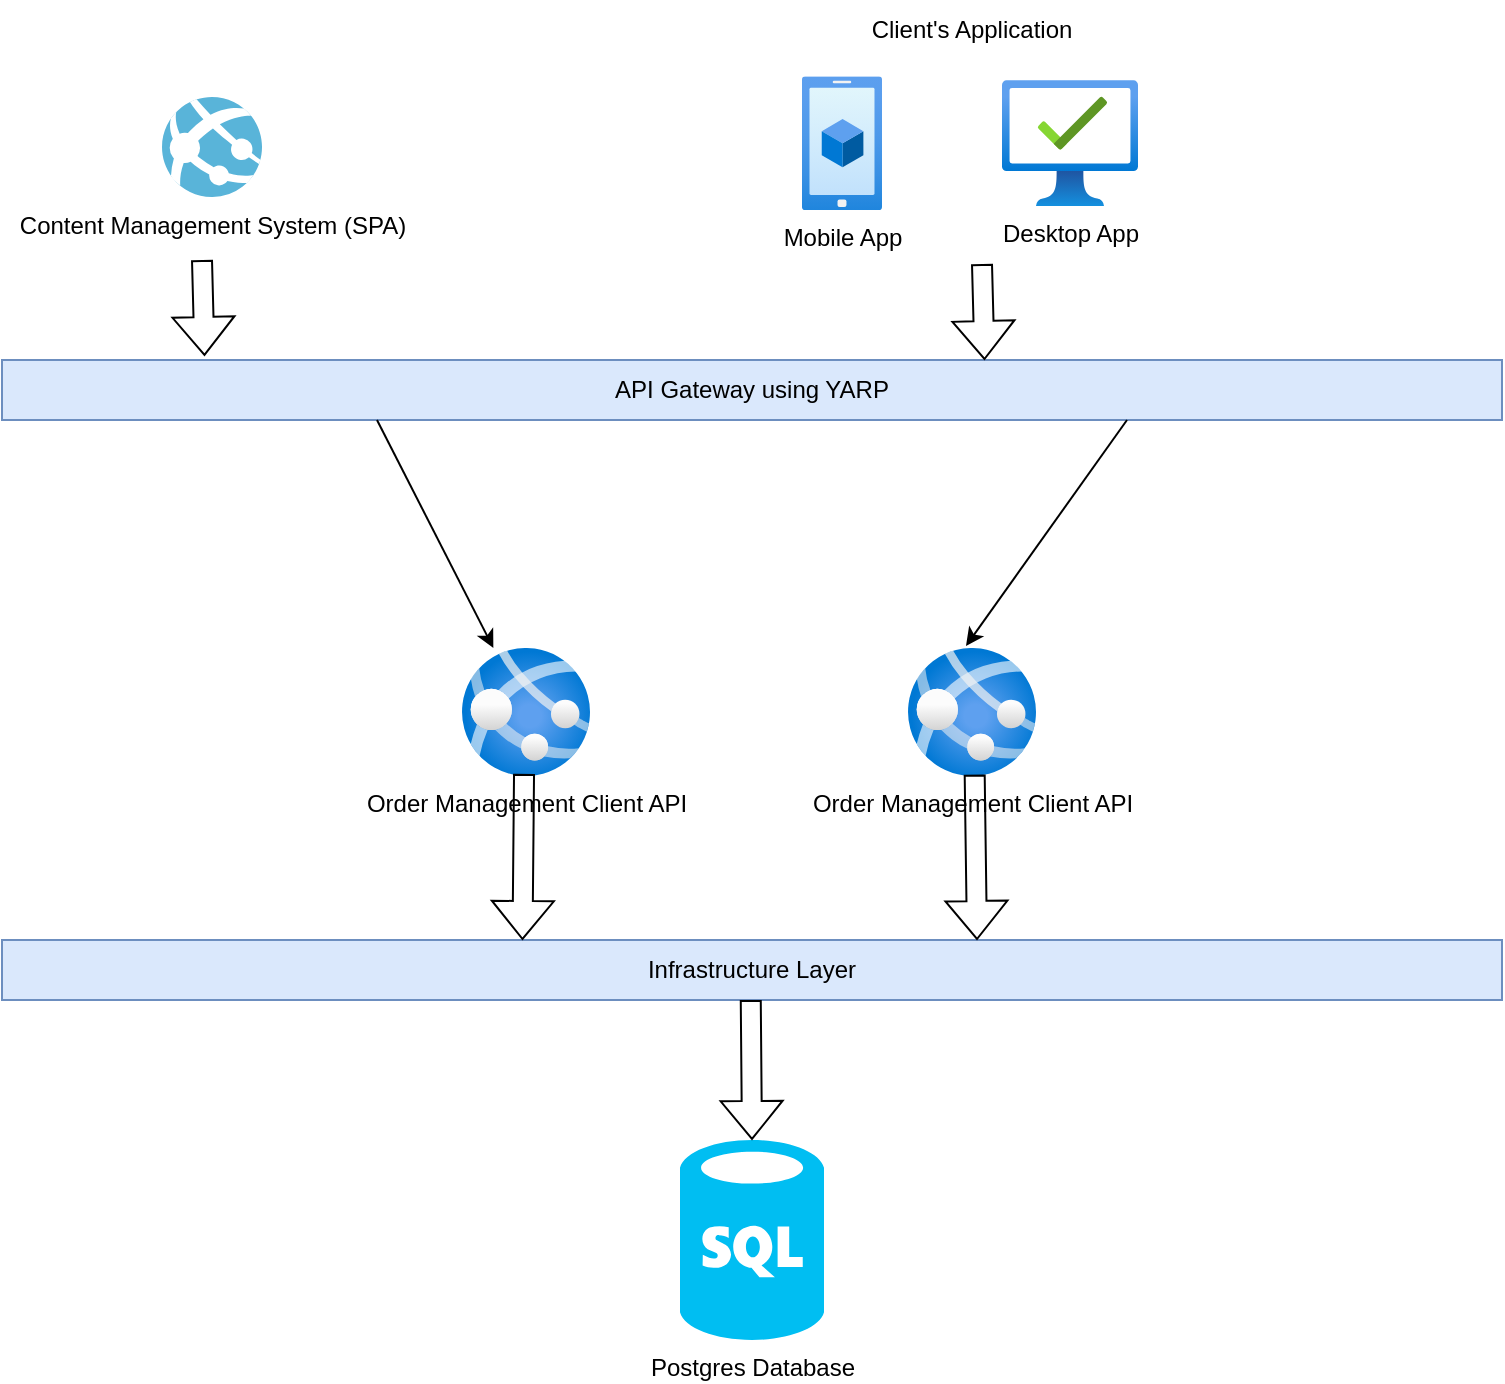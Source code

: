 <mxfile version="20.6.2" type="device"><diagram id="DA8wp6KLUsqaXExthmVd" name="Page-1"><mxGraphModel dx="1086" dy="836" grid="1" gridSize="10" guides="1" tooltips="1" connect="1" arrows="1" fold="1" page="1" pageScale="1" pageWidth="850" pageHeight="1100" math="0" shadow="0"><root><mxCell id="0"/><mxCell id="1" parent="0"/><mxCell id="vaAvEsohBuZadIUMfvrU-3" value="Mobile App" style="aspect=fixed;html=1;points=[];align=center;image;fontSize=12;image=img/lib/azure2/general/Mobile.svg;" vertex="1" parent="1"><mxGeometry x="460" y="68.1" width="40" height="67" as="geometry"/></mxCell><mxCell id="vaAvEsohBuZadIUMfvrU-4" value="Desktop App" style="aspect=fixed;html=1;points=[];align=center;image;fontSize=12;image=img/lib/azure2/management_governance/Managed_Desktop.svg;" vertex="1" parent="1"><mxGeometry x="560" y="70" width="68" height="63.2" as="geometry"/></mxCell><mxCell id="vaAvEsohBuZadIUMfvrU-5" value="Order Management Client API" style="aspect=fixed;html=1;points=[];align=center;image;fontSize=12;image=img/lib/azure2/compute/App_Services.svg;" vertex="1" parent="1"><mxGeometry x="513" y="354" width="64" height="64" as="geometry"/></mxCell><mxCell id="vaAvEsohBuZadIUMfvrU-6" value="Content Management System (SPA)" style="sketch=0;aspect=fixed;html=1;points=[];align=center;image;fontSize=12;image=img/lib/mscae/App_Services.svg;" vertex="1" parent="1"><mxGeometry x="140" y="78.5" width="50" height="50" as="geometry"/></mxCell><mxCell id="vaAvEsohBuZadIUMfvrU-7" value="Client's Application" style="text;html=1;strokeColor=none;fillColor=none;align=center;verticalAlign=middle;whiteSpace=wrap;rounded=0;" vertex="1" parent="1"><mxGeometry x="480" y="30" width="130" height="30" as="geometry"/></mxCell><mxCell id="vaAvEsohBuZadIUMfvrU-8" value="Order Management Client API" style="aspect=fixed;html=1;points=[];align=center;image;fontSize=12;image=img/lib/azure2/compute/App_Services.svg;" vertex="1" parent="1"><mxGeometry x="290" y="354" width="64" height="64" as="geometry"/></mxCell><mxCell id="vaAvEsohBuZadIUMfvrU-9" value="API Gateway using YARP" style="rounded=0;whiteSpace=wrap;html=1;fillColor=#dae8fc;strokeColor=#6c8ebf;" vertex="1" parent="1"><mxGeometry x="60" y="210" width="750" height="30" as="geometry"/></mxCell><mxCell id="vaAvEsohBuZadIUMfvrU-11" value="Infrastructure Layer" style="rounded=0;whiteSpace=wrap;html=1;fillColor=#dae8fc;strokeColor=#6c8ebf;" vertex="1" parent="1"><mxGeometry x="60" y="500" width="750" height="30" as="geometry"/></mxCell><mxCell id="vaAvEsohBuZadIUMfvrU-13" value="Postgres Database" style="verticalLabelPosition=bottom;html=1;verticalAlign=top;align=center;strokeColor=none;fillColor=#00BEF2;shape=mxgraph.azure.sql_database;labelBackgroundColor=#FFFFFF;" vertex="1" parent="1"><mxGeometry x="399" y="600" width="72" height="100" as="geometry"/></mxCell><mxCell id="vaAvEsohBuZadIUMfvrU-15" value="" style="shape=flexArrow;endArrow=classic;html=1;rounded=0;entryX=0.135;entryY=-0.067;entryDx=0;entryDy=0;entryPerimeter=0;" edge="1" parent="1" target="vaAvEsohBuZadIUMfvrU-9"><mxGeometry width="50" height="50" relative="1" as="geometry"><mxPoint x="160" y="160" as="sourcePoint"/><mxPoint x="450" y="300" as="targetPoint"/></mxGeometry></mxCell><mxCell id="vaAvEsohBuZadIUMfvrU-16" value="" style="shape=flexArrow;endArrow=classic;html=1;rounded=0;entryX=0.135;entryY=-0.067;entryDx=0;entryDy=0;entryPerimeter=0;" edge="1" parent="1"><mxGeometry width="50" height="50" relative="1" as="geometry"><mxPoint x="550" y="162.01" as="sourcePoint"/><mxPoint x="551.25" y="210" as="targetPoint"/></mxGeometry></mxCell><mxCell id="vaAvEsohBuZadIUMfvrU-17" value="" style="shape=flexArrow;endArrow=classic;html=1;rounded=0;entryX=0.5;entryY=0;entryDx=0;entryDy=0;entryPerimeter=0;" edge="1" parent="1" target="vaAvEsohBuZadIUMfvrU-13"><mxGeometry width="50" height="50" relative="1" as="geometry"><mxPoint x="434.38" y="530" as="sourcePoint"/><mxPoint x="435.63" y="577.99" as="targetPoint"/></mxGeometry></mxCell><mxCell id="vaAvEsohBuZadIUMfvrU-18" value="" style="endArrow=classic;html=1;rounded=0;exitX=0.25;exitY=1;exitDx=0;exitDy=0;" edge="1" parent="1" source="vaAvEsohBuZadIUMfvrU-9" target="vaAvEsohBuZadIUMfvrU-8"><mxGeometry width="50" height="50" relative="1" as="geometry"><mxPoint x="400" y="450" as="sourcePoint"/><mxPoint x="450" y="400" as="targetPoint"/></mxGeometry></mxCell><mxCell id="vaAvEsohBuZadIUMfvrU-19" value="" style="endArrow=classic;html=1;rounded=0;exitX=0.75;exitY=1;exitDx=0;exitDy=0;entryX=0.453;entryY=-0.016;entryDx=0;entryDy=0;entryPerimeter=0;" edge="1" parent="1" source="vaAvEsohBuZadIUMfvrU-9" target="vaAvEsohBuZadIUMfvrU-5"><mxGeometry width="50" height="50" relative="1" as="geometry"><mxPoint x="257.5" y="250" as="sourcePoint"/><mxPoint x="261.014" y="364" as="targetPoint"/></mxGeometry></mxCell><mxCell id="vaAvEsohBuZadIUMfvrU-20" value="" style="shape=flexArrow;endArrow=classic;html=1;rounded=0;exitX=0.469;exitY=0.984;exitDx=0;exitDy=0;exitPerimeter=0;entryX=0.347;entryY=0;entryDx=0;entryDy=0;entryPerimeter=0;" edge="1" parent="1" target="vaAvEsohBuZadIUMfvrU-11"><mxGeometry width="50" height="50" relative="1" as="geometry"><mxPoint x="321.016" y="416.976" as="sourcePoint"/><mxPoint x="319.75" y="496.01" as="targetPoint"/></mxGeometry></mxCell><mxCell id="vaAvEsohBuZadIUMfvrU-21" value="" style="shape=flexArrow;endArrow=classic;html=1;rounded=0;exitX=0.521;exitY=0.99;exitDx=0;exitDy=0;exitPerimeter=0;entryX=0.65;entryY=0;entryDx=0;entryDy=0;entryPerimeter=0;" edge="1" parent="1" source="vaAvEsohBuZadIUMfvrU-5" target="vaAvEsohBuZadIUMfvrU-11"><mxGeometry width="50" height="50" relative="1" as="geometry"><mxPoint x="450.766" y="426.976" as="sourcePoint"/><mxPoint x="450" y="510" as="targetPoint"/></mxGeometry></mxCell></root></mxGraphModel></diagram></mxfile>
